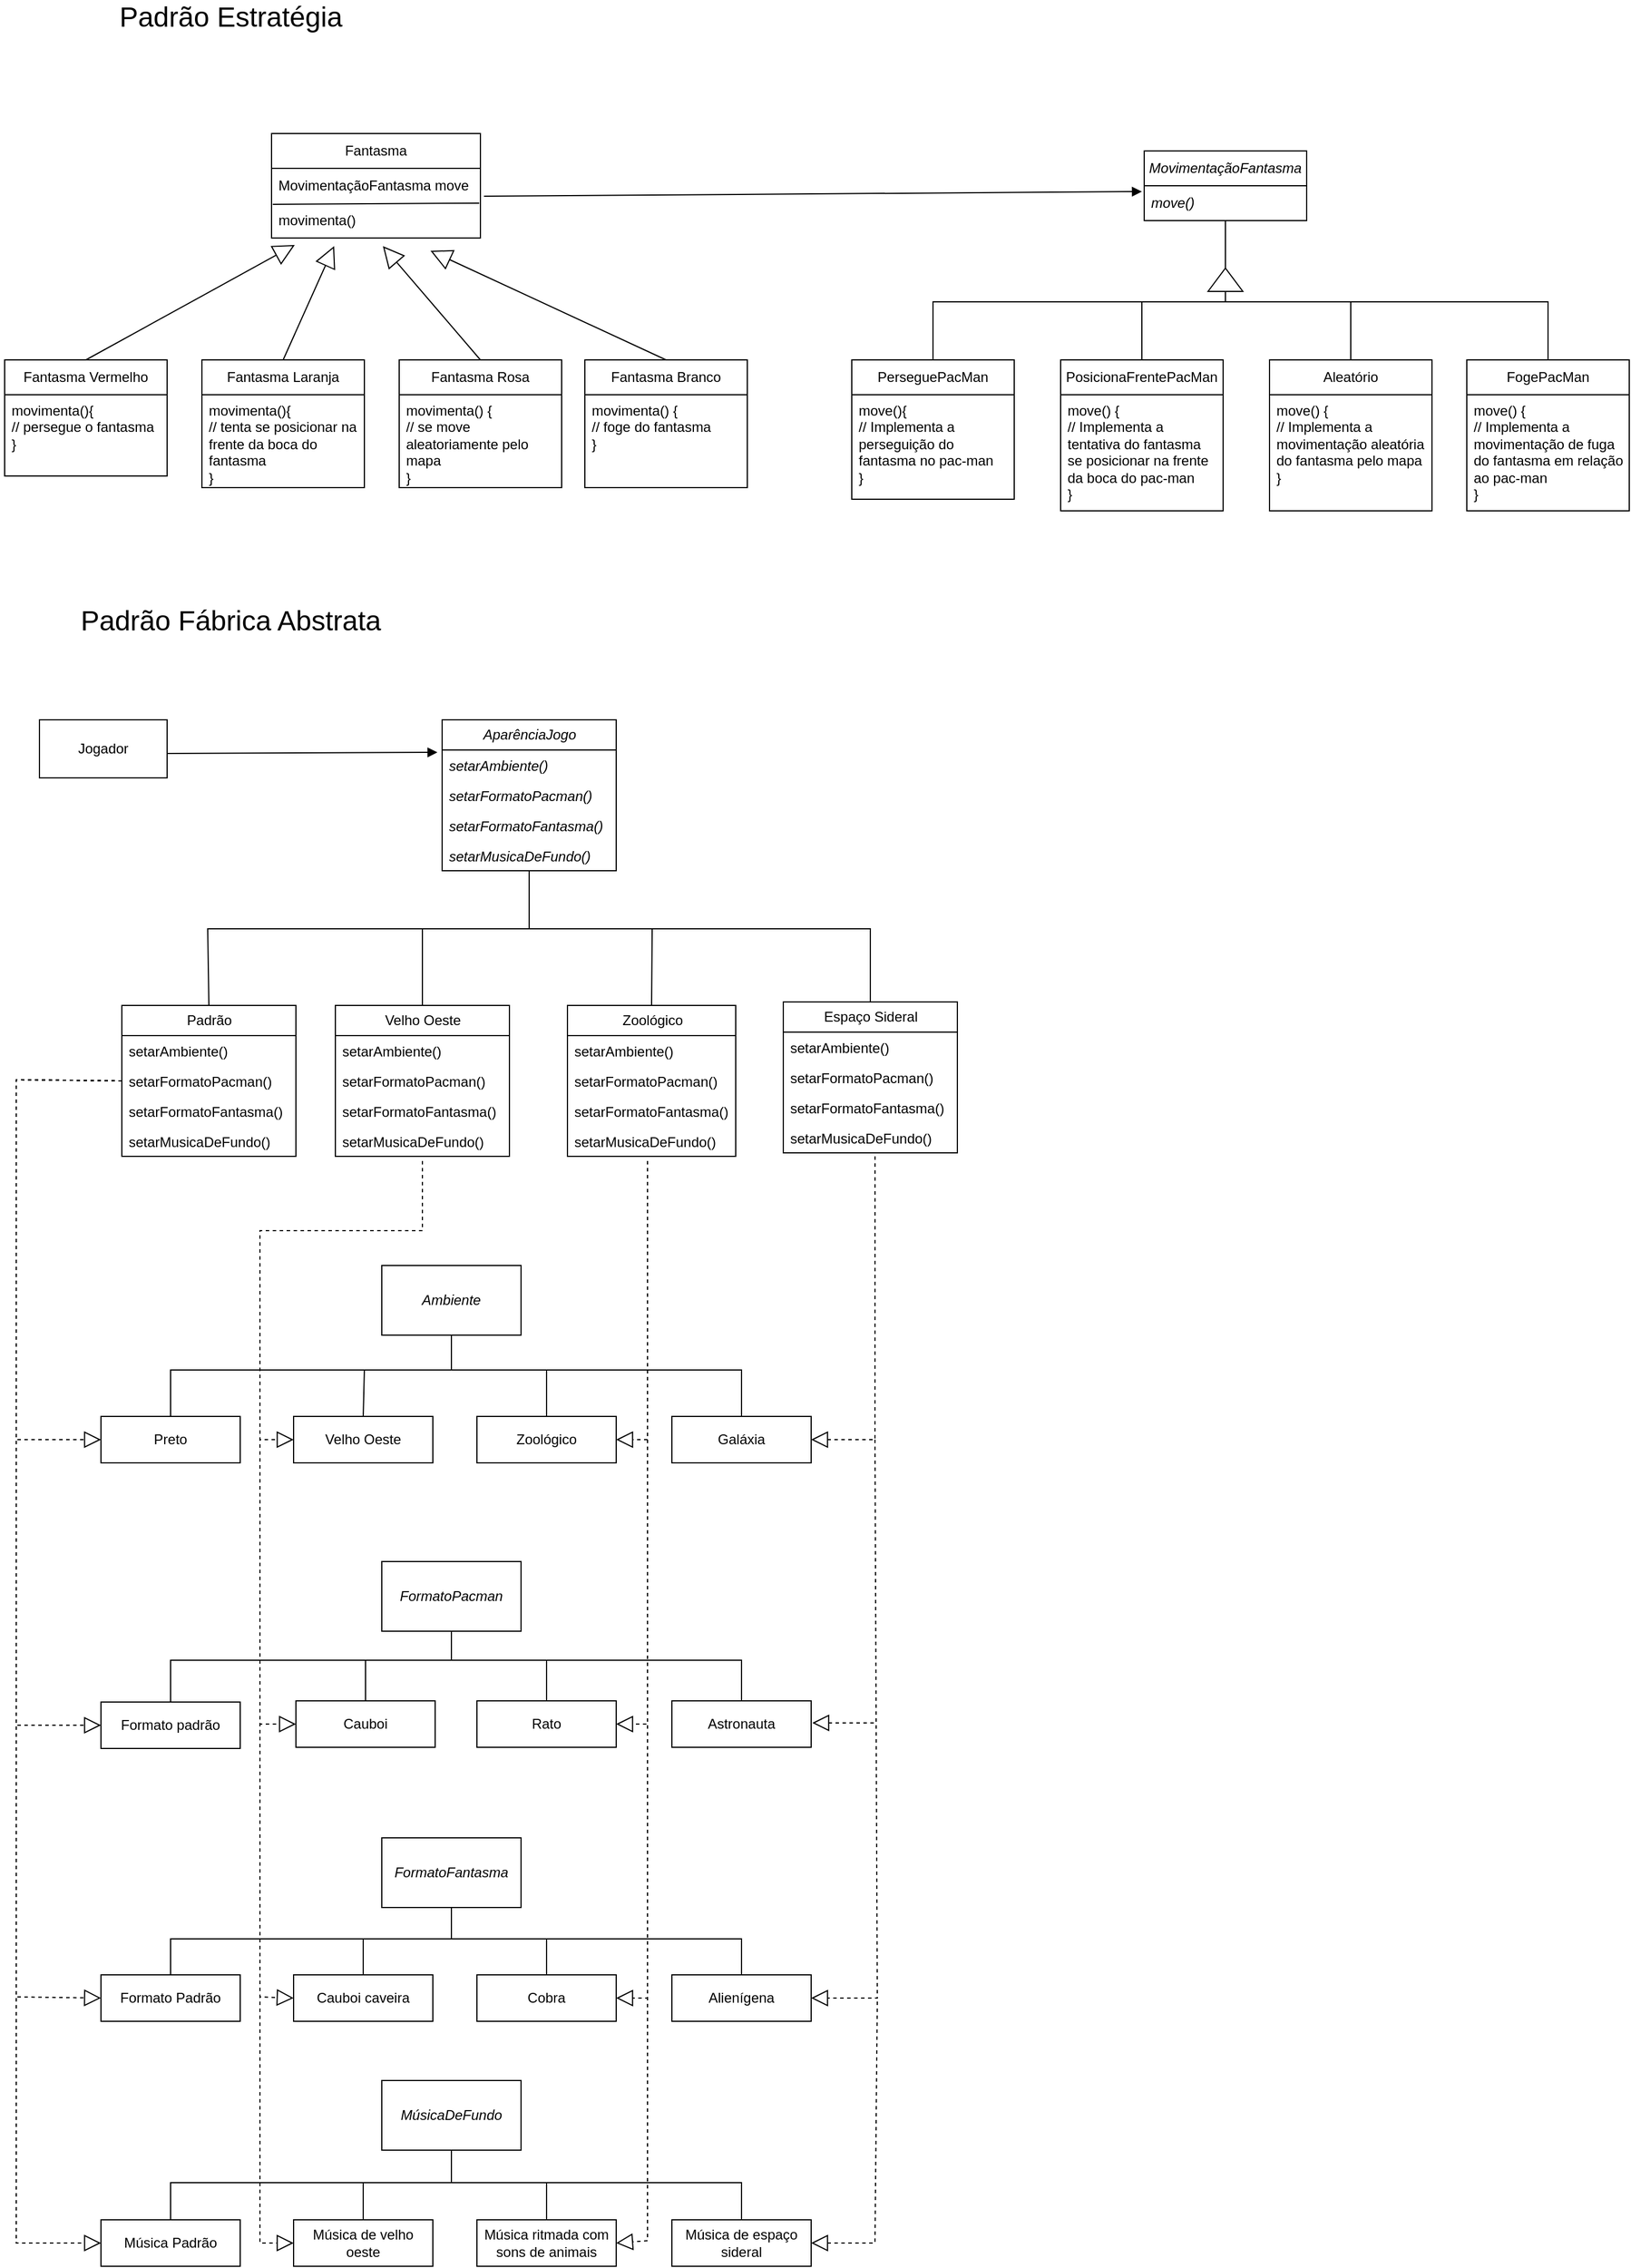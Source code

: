 <mxfile version="21.8.2" type="github">
  <diagram name="Page-1" id="leCUkOZR9ksM7nFm31TO">
    <mxGraphModel dx="1434" dy="782" grid="1" gridSize="10" guides="1" tooltips="1" connect="1" arrows="1" fold="1" page="1" pageScale="1" pageWidth="850" pageHeight="1100" math="0" shadow="0">
      <root>
        <mxCell id="0" />
        <mxCell id="1" parent="0" />
        <mxCell id="iyJs9-_Ow2WB98Cz37nA-1" value="Fantasma" style="swimlane;fontStyle=0;childLayout=stackLayout;horizontal=1;startSize=30;horizontalStack=0;resizeParent=1;resizeParentMax=0;resizeLast=0;collapsible=1;marginBottom=0;whiteSpace=wrap;html=1;" vertex="1" parent="1">
          <mxGeometry x="270" y="135" width="180" height="90" as="geometry" />
        </mxCell>
        <mxCell id="iyJs9-_Ow2WB98Cz37nA-2" value="MovimentaçãoFantasma move" style="text;strokeColor=none;fillColor=none;align=left;verticalAlign=middle;spacingLeft=4;spacingRight=4;overflow=hidden;points=[[0,0.5],[1,0.5]];portConstraint=eastwest;rotatable=0;whiteSpace=wrap;html=1;" vertex="1" parent="iyJs9-_Ow2WB98Cz37nA-1">
          <mxGeometry y="30" width="180" height="30" as="geometry" />
        </mxCell>
        <mxCell id="iyJs9-_Ow2WB98Cz37nA-3" value="movimenta()" style="text;strokeColor=none;fillColor=none;align=left;verticalAlign=middle;spacingLeft=4;spacingRight=4;overflow=hidden;points=[[0,0.5],[1,0.5]];portConstraint=eastwest;rotatable=0;whiteSpace=wrap;html=1;" vertex="1" parent="iyJs9-_Ow2WB98Cz37nA-1">
          <mxGeometry y="60" width="180" height="30" as="geometry" />
        </mxCell>
        <mxCell id="iyJs9-_Ow2WB98Cz37nA-193" value="" style="endArrow=none;html=1;rounded=0;exitX=0.006;exitY=1.033;exitDx=0;exitDy=0;exitPerimeter=0;entryX=0.994;entryY=0;entryDx=0;entryDy=0;entryPerimeter=0;" edge="1" parent="iyJs9-_Ow2WB98Cz37nA-1" source="iyJs9-_Ow2WB98Cz37nA-2" target="iyJs9-_Ow2WB98Cz37nA-3">
          <mxGeometry relative="1" as="geometry">
            <mxPoint x="29" y="60" as="sourcePoint" />
            <mxPoint x="170" y="60" as="targetPoint" />
          </mxGeometry>
        </mxCell>
        <mxCell id="iyJs9-_Ow2WB98Cz37nA-5" value="Fantasma Vermelho" style="swimlane;fontStyle=0;childLayout=stackLayout;horizontal=1;startSize=30;horizontalStack=0;resizeParent=1;resizeParentMax=0;resizeLast=0;collapsible=1;marginBottom=0;whiteSpace=wrap;html=1;align=center;" vertex="1" parent="1">
          <mxGeometry x="40" y="330" width="140" height="100" as="geometry" />
        </mxCell>
        <mxCell id="iyJs9-_Ow2WB98Cz37nA-6" value="movimenta(){&lt;br&gt;// persegue o fantasma&lt;br&gt;}" style="text;strokeColor=none;fillColor=none;align=left;verticalAlign=top;spacingLeft=4;spacingRight=4;overflow=hidden;points=[[0,0.5],[1,0.5]];portConstraint=eastwest;rotatable=0;whiteSpace=wrap;html=1;" vertex="1" parent="iyJs9-_Ow2WB98Cz37nA-5">
          <mxGeometry y="30" width="140" height="70" as="geometry" />
        </mxCell>
        <mxCell id="iyJs9-_Ow2WB98Cz37nA-9" value="Fantasma Laranja" style="swimlane;fontStyle=0;childLayout=stackLayout;horizontal=1;startSize=30;horizontalStack=0;resizeParent=1;resizeParentMax=0;resizeLast=0;collapsible=1;marginBottom=0;whiteSpace=wrap;html=1;" vertex="1" parent="1">
          <mxGeometry x="210" y="330" width="140" height="110" as="geometry" />
        </mxCell>
        <mxCell id="iyJs9-_Ow2WB98Cz37nA-10" value="movimenta(){&lt;br&gt;// tenta se posicionar na frente da boca do fantasma&lt;br&gt;}" style="text;strokeColor=none;fillColor=none;align=left;verticalAlign=top;spacingLeft=4;spacingRight=4;overflow=hidden;points=[[0,0.5],[1,0.5]];portConstraint=eastwest;rotatable=0;whiteSpace=wrap;html=1;" vertex="1" parent="iyJs9-_Ow2WB98Cz37nA-9">
          <mxGeometry y="30" width="140" height="80" as="geometry" />
        </mxCell>
        <mxCell id="iyJs9-_Ow2WB98Cz37nA-13" value="Fantasma Rosa" style="swimlane;fontStyle=0;childLayout=stackLayout;horizontal=1;startSize=30;horizontalStack=0;resizeParent=1;resizeParentMax=0;resizeLast=0;collapsible=1;marginBottom=0;whiteSpace=wrap;html=1;" vertex="1" parent="1">
          <mxGeometry x="380" y="330" width="140" height="110" as="geometry" />
        </mxCell>
        <mxCell id="iyJs9-_Ow2WB98Cz37nA-14" value="movimenta() {&lt;br&gt;// se move aleatoriamente pelo mapa&lt;br&gt;}" style="text;strokeColor=none;fillColor=none;align=left;verticalAlign=top;spacingLeft=4;spacingRight=4;overflow=hidden;points=[[0,0.5],[1,0.5]];portConstraint=eastwest;rotatable=0;whiteSpace=wrap;html=1;" vertex="1" parent="iyJs9-_Ow2WB98Cz37nA-13">
          <mxGeometry y="30" width="140" height="80" as="geometry" />
        </mxCell>
        <mxCell id="iyJs9-_Ow2WB98Cz37nA-17" value="Fantasma Branco" style="swimlane;fontStyle=0;childLayout=stackLayout;horizontal=1;startSize=30;horizontalStack=0;resizeParent=1;resizeParentMax=0;resizeLast=0;collapsible=1;marginBottom=0;whiteSpace=wrap;html=1;" vertex="1" parent="1">
          <mxGeometry x="540" y="330" width="140" height="110" as="geometry" />
        </mxCell>
        <mxCell id="iyJs9-_Ow2WB98Cz37nA-18" value="movimenta() {&lt;br&gt;// foge do fantasma&lt;br&gt;}" style="text;strokeColor=none;fillColor=none;align=left;verticalAlign=top;spacingLeft=4;spacingRight=4;overflow=hidden;points=[[0,0.5],[1,0.5]];portConstraint=eastwest;rotatable=0;whiteSpace=wrap;html=1;" vertex="1" parent="iyJs9-_Ow2WB98Cz37nA-17">
          <mxGeometry y="30" width="140" height="80" as="geometry" />
        </mxCell>
        <mxCell id="iyJs9-_Ow2WB98Cz37nA-21" value="&lt;i&gt;MovimentaçãoFantasma&lt;/i&gt;" style="swimlane;fontStyle=0;childLayout=stackLayout;horizontal=1;startSize=30;horizontalStack=0;resizeParent=1;resizeParentMax=0;resizeLast=0;collapsible=1;marginBottom=0;whiteSpace=wrap;html=1;" vertex="1" parent="1">
          <mxGeometry x="1022" y="150" width="140" height="60" as="geometry" />
        </mxCell>
        <mxCell id="iyJs9-_Ow2WB98Cz37nA-22" value="&lt;i&gt;move()&lt;/i&gt;" style="text;strokeColor=none;fillColor=none;align=left;verticalAlign=middle;spacingLeft=4;spacingRight=4;overflow=hidden;points=[[0,0.5],[1,0.5]];portConstraint=eastwest;rotatable=0;whiteSpace=wrap;html=1;" vertex="1" parent="iyJs9-_Ow2WB98Cz37nA-21">
          <mxGeometry y="30" width="140" height="30" as="geometry" />
        </mxCell>
        <mxCell id="iyJs9-_Ow2WB98Cz37nA-25" value="PerseguePacMan" style="swimlane;fontStyle=0;childLayout=stackLayout;horizontal=1;startSize=30;horizontalStack=0;resizeParent=1;resizeParentMax=0;resizeLast=0;collapsible=1;marginBottom=0;whiteSpace=wrap;html=1;" vertex="1" parent="1">
          <mxGeometry x="770" y="330" width="140" height="120" as="geometry" />
        </mxCell>
        <mxCell id="iyJs9-_Ow2WB98Cz37nA-26" value="move(){&lt;br&gt;// Implementa a perseguição do fantasma no pac-man&lt;br&gt;}" style="text;strokeColor=none;fillColor=none;align=left;verticalAlign=top;spacingLeft=4;spacingRight=4;overflow=hidden;points=[[0,0.5],[1,0.5]];portConstraint=eastwest;rotatable=0;whiteSpace=wrap;html=1;" vertex="1" parent="iyJs9-_Ow2WB98Cz37nA-25">
          <mxGeometry y="30" width="140" height="90" as="geometry" />
        </mxCell>
        <mxCell id="iyJs9-_Ow2WB98Cz37nA-29" value="PosicionaFrentePacMan" style="swimlane;fontStyle=0;childLayout=stackLayout;horizontal=1;startSize=30;horizontalStack=0;resizeParent=1;resizeParentMax=0;resizeLast=0;collapsible=1;marginBottom=0;whiteSpace=wrap;html=1;" vertex="1" parent="1">
          <mxGeometry x="950" y="330" width="140" height="130" as="geometry" />
        </mxCell>
        <mxCell id="iyJs9-_Ow2WB98Cz37nA-30" value="move() {&lt;br&gt;// Implementa a tentativa do fantasma se posicionar na frente da boca do pac-man&lt;br&gt;}" style="text;strokeColor=none;fillColor=none;align=left;verticalAlign=top;spacingLeft=4;spacingRight=4;overflow=hidden;points=[[0,0.5],[1,0.5]];portConstraint=eastwest;rotatable=0;whiteSpace=wrap;html=1;" vertex="1" parent="iyJs9-_Ow2WB98Cz37nA-29">
          <mxGeometry y="30" width="140" height="100" as="geometry" />
        </mxCell>
        <mxCell id="iyJs9-_Ow2WB98Cz37nA-33" value="Aleatório" style="swimlane;fontStyle=0;childLayout=stackLayout;horizontal=1;startSize=30;horizontalStack=0;resizeParent=1;resizeParentMax=0;resizeLast=0;collapsible=1;marginBottom=0;whiteSpace=wrap;html=1;" vertex="1" parent="1">
          <mxGeometry x="1130" y="330" width="140" height="130" as="geometry" />
        </mxCell>
        <mxCell id="iyJs9-_Ow2WB98Cz37nA-34" value="move() {&lt;br&gt;// Implementa a movimentação aleatória do fantasma pelo mapa&lt;br&gt;}" style="text;strokeColor=none;fillColor=none;align=left;verticalAlign=top;spacingLeft=4;spacingRight=4;overflow=hidden;points=[[0,0.5],[1,0.5]];portConstraint=eastwest;rotatable=0;whiteSpace=wrap;html=1;" vertex="1" parent="iyJs9-_Ow2WB98Cz37nA-33">
          <mxGeometry y="30" width="140" height="100" as="geometry" />
        </mxCell>
        <mxCell id="iyJs9-_Ow2WB98Cz37nA-37" value="FogePacMan" style="swimlane;fontStyle=0;childLayout=stackLayout;horizontal=1;startSize=30;horizontalStack=0;resizeParent=1;resizeParentMax=0;resizeLast=0;collapsible=1;marginBottom=0;whiteSpace=wrap;html=1;" vertex="1" parent="1">
          <mxGeometry x="1300" y="330" width="140" height="130" as="geometry" />
        </mxCell>
        <mxCell id="iyJs9-_Ow2WB98Cz37nA-38" value="move() {&lt;br&gt;// Implementa a movimentação de fuga do fantasma em relação ao pac-man&lt;br&gt;}" style="text;strokeColor=none;fillColor=none;align=left;verticalAlign=top;spacingLeft=4;spacingRight=4;overflow=hidden;points=[[0,0.5],[1,0.5]];portConstraint=eastwest;rotatable=0;whiteSpace=wrap;html=1;" vertex="1" parent="iyJs9-_Ow2WB98Cz37nA-37">
          <mxGeometry y="30" width="140" height="100" as="geometry" />
        </mxCell>
        <mxCell id="iyJs9-_Ow2WB98Cz37nA-41" value="&lt;font style=&quot;font-size: 24px;&quot;&gt;Padrão Estratégia&lt;/font&gt;" style="text;html=1;strokeColor=none;fillColor=none;align=center;verticalAlign=middle;whiteSpace=wrap;rounded=0;" vertex="1" parent="1">
          <mxGeometry x="70" y="20" width="330" height="30" as="geometry" />
        </mxCell>
        <mxCell id="iyJs9-_Ow2WB98Cz37nA-42" value="&lt;font style=&quot;font-size: 24px;&quot;&gt;Padrão Fábrica Abstrata&lt;/font&gt;" style="text;html=1;strokeColor=none;fillColor=none;align=center;verticalAlign=middle;whiteSpace=wrap;rounded=0;" vertex="1" parent="1">
          <mxGeometry x="70" y="540" width="330" height="30" as="geometry" />
        </mxCell>
        <mxCell id="iyJs9-_Ow2WB98Cz37nA-43" value="" style="endArrow=none;html=1;rounded=0;exitX=0.5;exitY=0;exitDx=0;exitDy=0;" edge="1" parent="1" source="iyJs9-_Ow2WB98Cz37nA-25">
          <mxGeometry width="50" height="50" relative="1" as="geometry">
            <mxPoint x="690" y="410" as="sourcePoint" />
            <mxPoint x="1092" y="210" as="targetPoint" />
            <Array as="points">
              <mxPoint x="840" y="280" />
              <mxPoint x="1092" y="280" />
            </Array>
          </mxGeometry>
        </mxCell>
        <mxCell id="iyJs9-_Ow2WB98Cz37nA-44" value="" style="triangle;whiteSpace=wrap;html=1;rotation=-90;" vertex="1" parent="1">
          <mxGeometry x="1082" y="246" width="20" height="30" as="geometry" />
        </mxCell>
        <mxCell id="iyJs9-_Ow2WB98Cz37nA-48" value="" style="endArrow=none;html=1;rounded=0;exitX=0.5;exitY=0;exitDx=0;exitDy=0;" edge="1" parent="1" source="iyJs9-_Ow2WB98Cz37nA-29">
          <mxGeometry width="50" height="50" relative="1" as="geometry">
            <mxPoint x="690" y="410" as="sourcePoint" />
            <mxPoint x="1020" y="280" as="targetPoint" />
          </mxGeometry>
        </mxCell>
        <mxCell id="iyJs9-_Ow2WB98Cz37nA-49" value="" style="endArrow=none;html=1;rounded=0;exitX=0.5;exitY=0;exitDx=0;exitDy=0;" edge="1" parent="1" source="iyJs9-_Ow2WB98Cz37nA-33">
          <mxGeometry width="50" height="50" relative="1" as="geometry">
            <mxPoint x="690" y="410" as="sourcePoint" />
            <mxPoint x="1090" y="280" as="targetPoint" />
            <Array as="points">
              <mxPoint x="1200" y="280" />
            </Array>
          </mxGeometry>
        </mxCell>
        <mxCell id="iyJs9-_Ow2WB98Cz37nA-50" value="" style="endArrow=none;html=1;rounded=0;entryX=0.5;entryY=0;entryDx=0;entryDy=0;" edge="1" parent="1" target="iyJs9-_Ow2WB98Cz37nA-37">
          <mxGeometry width="50" height="50" relative="1" as="geometry">
            <mxPoint x="1200" y="280" as="sourcePoint" />
            <mxPoint x="1320" y="260" as="targetPoint" />
            <Array as="points">
              <mxPoint x="1370" y="280" />
            </Array>
          </mxGeometry>
        </mxCell>
        <mxCell id="iyJs9-_Ow2WB98Cz37nA-51" value="" style="endArrow=block;endSize=16;endFill=0;html=1;rounded=0;exitX=0.5;exitY=0;exitDx=0;exitDy=0;" edge="1" parent="1" source="iyJs9-_Ow2WB98Cz37nA-5">
          <mxGeometry width="160" relative="1" as="geometry">
            <mxPoint x="110" y="320" as="sourcePoint" />
            <mxPoint x="290" y="231" as="targetPoint" />
          </mxGeometry>
        </mxCell>
        <mxCell id="iyJs9-_Ow2WB98Cz37nA-52" value="" style="endArrow=block;endSize=16;endFill=0;html=1;rounded=0;exitX=0.5;exitY=0;exitDx=0;exitDy=0;entryX=0.314;entryY=1.067;entryDx=0;entryDy=0;entryPerimeter=0;" edge="1" parent="1" source="iyJs9-_Ow2WB98Cz37nA-9">
          <mxGeometry width="160" relative="1" as="geometry">
            <mxPoint x="120" y="340" as="sourcePoint" />
            <mxPoint x="323.96" y="232.01" as="targetPoint" />
          </mxGeometry>
        </mxCell>
        <mxCell id="iyJs9-_Ow2WB98Cz37nA-53" value="" style="endArrow=block;endSize=16;endFill=0;html=1;rounded=0;exitX=0.5;exitY=0;exitDx=0;exitDy=0;entryX=0.614;entryY=1.067;entryDx=0;entryDy=0;entryPerimeter=0;" edge="1" parent="1" source="iyJs9-_Ow2WB98Cz37nA-13">
          <mxGeometry width="160" relative="1" as="geometry">
            <mxPoint x="130" y="350" as="sourcePoint" />
            <mxPoint x="365.96" y="232.01" as="targetPoint" />
          </mxGeometry>
        </mxCell>
        <mxCell id="iyJs9-_Ow2WB98Cz37nA-54" value="" style="endArrow=block;endSize=16;endFill=0;html=1;rounded=0;exitX=0.5;exitY=0;exitDx=0;exitDy=0;entryX=0.907;entryY=1.2;entryDx=0;entryDy=0;entryPerimeter=0;" edge="1" parent="1" source="iyJs9-_Ow2WB98Cz37nA-17">
          <mxGeometry width="160" relative="1" as="geometry">
            <mxPoint x="140" y="360" as="sourcePoint" />
            <mxPoint x="406.98" y="236" as="targetPoint" />
          </mxGeometry>
        </mxCell>
        <mxCell id="iyJs9-_Ow2WB98Cz37nA-55" value="" style="html=1;verticalAlign=bottom;endArrow=block;curved=0;rounded=0;exitX=1.017;exitY=0.8;exitDx=0;exitDy=0;entryX=0;entryY=0.5;entryDx=0;entryDy=0;exitPerimeter=0;" edge="1" parent="1" source="iyJs9-_Ow2WB98Cz37nA-2">
          <mxGeometry width="80" relative="1" as="geometry">
            <mxPoint x="420" y="185" as="sourcePoint" />
            <mxPoint x="1020" y="185" as="targetPoint" />
          </mxGeometry>
        </mxCell>
        <mxCell id="iyJs9-_Ow2WB98Cz37nA-56" value="Jogador" style="html=1;whiteSpace=wrap;" vertex="1" parent="1">
          <mxGeometry x="70" y="640" width="110" height="50" as="geometry" />
        </mxCell>
        <mxCell id="iyJs9-_Ow2WB98Cz37nA-85" value="&lt;i&gt;AparênciaJogo&lt;/i&gt;" style="swimlane;fontStyle=0;childLayout=stackLayout;horizontal=1;startSize=26;fillColor=none;horizontalStack=0;resizeParent=1;resizeParentMax=0;resizeLast=0;collapsible=1;marginBottom=0;html=1;" vertex="1" parent="1">
          <mxGeometry x="417" y="640" width="150" height="130" as="geometry" />
        </mxCell>
        <mxCell id="iyJs9-_Ow2WB98Cz37nA-142" value="&lt;i&gt;setarAmbiente()&lt;/i&gt;" style="text;strokeColor=none;fillColor=none;align=left;verticalAlign=top;spacingLeft=4;spacingRight=4;overflow=hidden;rotatable=0;points=[[0,0.5],[1,0.5]];portConstraint=eastwest;whiteSpace=wrap;html=1;" vertex="1" parent="iyJs9-_Ow2WB98Cz37nA-85">
          <mxGeometry y="26" width="150" height="26" as="geometry" />
        </mxCell>
        <mxCell id="iyJs9-_Ow2WB98Cz37nA-143" value="&lt;i&gt;setarFormatoPacman()&lt;/i&gt;" style="text;strokeColor=none;fillColor=none;align=left;verticalAlign=top;spacingLeft=4;spacingRight=4;overflow=hidden;rotatable=0;points=[[0,0.5],[1,0.5]];portConstraint=eastwest;whiteSpace=wrap;html=1;" vertex="1" parent="iyJs9-_Ow2WB98Cz37nA-85">
          <mxGeometry y="52" width="150" height="26" as="geometry" />
        </mxCell>
        <mxCell id="iyJs9-_Ow2WB98Cz37nA-144" value="&lt;i&gt;setarFormatoFantasma()&lt;/i&gt;" style="text;strokeColor=none;fillColor=none;align=left;verticalAlign=top;spacingLeft=4;spacingRight=4;overflow=hidden;rotatable=0;points=[[0,0.5],[1,0.5]];portConstraint=eastwest;whiteSpace=wrap;html=1;" vertex="1" parent="iyJs9-_Ow2WB98Cz37nA-85">
          <mxGeometry y="78" width="150" height="26" as="geometry" />
        </mxCell>
        <mxCell id="iyJs9-_Ow2WB98Cz37nA-145" value="&lt;i&gt;setarMusicaDeFundo()&lt;/i&gt;" style="text;strokeColor=none;fillColor=none;align=left;verticalAlign=top;spacingLeft=4;spacingRight=4;overflow=hidden;rotatable=0;points=[[0,0.5],[1,0.5]];portConstraint=eastwest;whiteSpace=wrap;html=1;" vertex="1" parent="iyJs9-_Ow2WB98Cz37nA-85">
          <mxGeometry y="104" width="150" height="26" as="geometry" />
        </mxCell>
        <mxCell id="iyJs9-_Ow2WB98Cz37nA-89" value="Velho Oeste" style="swimlane;fontStyle=0;childLayout=stackLayout;horizontal=1;startSize=26;fillColor=none;horizontalStack=0;resizeParent=1;resizeParentMax=0;resizeLast=0;collapsible=1;marginBottom=0;html=1;" vertex="1" parent="1">
          <mxGeometry x="325" y="886" width="150" height="130" as="geometry" />
        </mxCell>
        <mxCell id="iyJs9-_Ow2WB98Cz37nA-130" value="setarAmbiente()" style="text;strokeColor=none;fillColor=none;align=left;verticalAlign=top;spacingLeft=4;spacingRight=4;overflow=hidden;rotatable=0;points=[[0,0.5],[1,0.5]];portConstraint=eastwest;whiteSpace=wrap;html=1;" vertex="1" parent="iyJs9-_Ow2WB98Cz37nA-89">
          <mxGeometry y="26" width="150" height="26" as="geometry" />
        </mxCell>
        <mxCell id="iyJs9-_Ow2WB98Cz37nA-131" value="setarFormatoPacman()" style="text;strokeColor=none;fillColor=none;align=left;verticalAlign=top;spacingLeft=4;spacingRight=4;overflow=hidden;rotatable=0;points=[[0,0.5],[1,0.5]];portConstraint=eastwest;whiteSpace=wrap;html=1;" vertex="1" parent="iyJs9-_Ow2WB98Cz37nA-89">
          <mxGeometry y="52" width="150" height="26" as="geometry" />
        </mxCell>
        <mxCell id="iyJs9-_Ow2WB98Cz37nA-132" value="setarFormatoFantasma()" style="text;strokeColor=none;fillColor=none;align=left;verticalAlign=top;spacingLeft=4;spacingRight=4;overflow=hidden;rotatable=0;points=[[0,0.5],[1,0.5]];portConstraint=eastwest;whiteSpace=wrap;html=1;" vertex="1" parent="iyJs9-_Ow2WB98Cz37nA-89">
          <mxGeometry y="78" width="150" height="26" as="geometry" />
        </mxCell>
        <mxCell id="iyJs9-_Ow2WB98Cz37nA-133" value="setarMusicaDeFundo()" style="text;strokeColor=none;fillColor=none;align=left;verticalAlign=top;spacingLeft=4;spacingRight=4;overflow=hidden;rotatable=0;points=[[0,0.5],[1,0.5]];portConstraint=eastwest;whiteSpace=wrap;html=1;" vertex="1" parent="iyJs9-_Ow2WB98Cz37nA-89">
          <mxGeometry y="104" width="150" height="26" as="geometry" />
        </mxCell>
        <mxCell id="iyJs9-_Ow2WB98Cz37nA-93" value="Zoológico" style="swimlane;fontStyle=0;childLayout=stackLayout;horizontal=1;startSize=26;fillColor=none;horizontalStack=0;resizeParent=1;resizeParentMax=0;resizeLast=0;collapsible=1;marginBottom=0;html=1;" vertex="1" parent="1">
          <mxGeometry x="525" y="886" width="145" height="130" as="geometry" />
        </mxCell>
        <mxCell id="iyJs9-_Ow2WB98Cz37nA-134" value="setarAmbiente()" style="text;strokeColor=none;fillColor=none;align=left;verticalAlign=top;spacingLeft=4;spacingRight=4;overflow=hidden;rotatable=0;points=[[0,0.5],[1,0.5]];portConstraint=eastwest;whiteSpace=wrap;html=1;" vertex="1" parent="iyJs9-_Ow2WB98Cz37nA-93">
          <mxGeometry y="26" width="145" height="26" as="geometry" />
        </mxCell>
        <mxCell id="iyJs9-_Ow2WB98Cz37nA-135" value="setarFormatoPacman()" style="text;strokeColor=none;fillColor=none;align=left;verticalAlign=top;spacingLeft=4;spacingRight=4;overflow=hidden;rotatable=0;points=[[0,0.5],[1,0.5]];portConstraint=eastwest;whiteSpace=wrap;html=1;" vertex="1" parent="iyJs9-_Ow2WB98Cz37nA-93">
          <mxGeometry y="52" width="145" height="26" as="geometry" />
        </mxCell>
        <mxCell id="iyJs9-_Ow2WB98Cz37nA-136" value="setarFormatoFantasma()" style="text;strokeColor=none;fillColor=none;align=left;verticalAlign=top;spacingLeft=4;spacingRight=4;overflow=hidden;rotatable=0;points=[[0,0.5],[1,0.5]];portConstraint=eastwest;whiteSpace=wrap;html=1;" vertex="1" parent="iyJs9-_Ow2WB98Cz37nA-93">
          <mxGeometry y="78" width="145" height="26" as="geometry" />
        </mxCell>
        <mxCell id="iyJs9-_Ow2WB98Cz37nA-137" value="setarMusicaDeFundo()" style="text;strokeColor=none;fillColor=none;align=left;verticalAlign=top;spacingLeft=4;spacingRight=4;overflow=hidden;rotatable=0;points=[[0,0.5],[1,0.5]];portConstraint=eastwest;whiteSpace=wrap;html=1;" vertex="1" parent="iyJs9-_Ow2WB98Cz37nA-93">
          <mxGeometry y="104" width="145" height="26" as="geometry" />
        </mxCell>
        <mxCell id="iyJs9-_Ow2WB98Cz37nA-97" value="Espaço Sideral" style="swimlane;fontStyle=0;childLayout=stackLayout;horizontal=1;startSize=26;fillColor=none;horizontalStack=0;resizeParent=1;resizeParentMax=0;resizeLast=0;collapsible=1;marginBottom=0;html=1;" vertex="1" parent="1">
          <mxGeometry x="711" y="883" width="150" height="130" as="geometry" />
        </mxCell>
        <mxCell id="iyJs9-_Ow2WB98Cz37nA-138" value="setarAmbiente()" style="text;strokeColor=none;fillColor=none;align=left;verticalAlign=top;spacingLeft=4;spacingRight=4;overflow=hidden;rotatable=0;points=[[0,0.5],[1,0.5]];portConstraint=eastwest;whiteSpace=wrap;html=1;" vertex="1" parent="iyJs9-_Ow2WB98Cz37nA-97">
          <mxGeometry y="26" width="150" height="26" as="geometry" />
        </mxCell>
        <mxCell id="iyJs9-_Ow2WB98Cz37nA-139" value="setarFormatoPacman()" style="text;strokeColor=none;fillColor=none;align=left;verticalAlign=top;spacingLeft=4;spacingRight=4;overflow=hidden;rotatable=0;points=[[0,0.5],[1,0.5]];portConstraint=eastwest;whiteSpace=wrap;html=1;" vertex="1" parent="iyJs9-_Ow2WB98Cz37nA-97">
          <mxGeometry y="52" width="150" height="26" as="geometry" />
        </mxCell>
        <mxCell id="iyJs9-_Ow2WB98Cz37nA-140" value="setarFormatoFantasma()" style="text;strokeColor=none;fillColor=none;align=left;verticalAlign=top;spacingLeft=4;spacingRight=4;overflow=hidden;rotatable=0;points=[[0,0.5],[1,0.5]];portConstraint=eastwest;whiteSpace=wrap;html=1;" vertex="1" parent="iyJs9-_Ow2WB98Cz37nA-97">
          <mxGeometry y="78" width="150" height="26" as="geometry" />
        </mxCell>
        <mxCell id="iyJs9-_Ow2WB98Cz37nA-141" value="setarMusicaDeFundo()" style="text;strokeColor=none;fillColor=none;align=left;verticalAlign=top;spacingLeft=4;spacingRight=4;overflow=hidden;rotatable=0;points=[[0,0.5],[1,0.5]];portConstraint=eastwest;whiteSpace=wrap;html=1;" vertex="1" parent="iyJs9-_Ow2WB98Cz37nA-97">
          <mxGeometry y="104" width="150" height="26" as="geometry" />
        </mxCell>
        <UserObject label="&lt;i&gt;Ambiente&lt;/i&gt;" treeRoot="1" id="iyJs9-_Ow2WB98Cz37nA-105">
          <mxCell style="whiteSpace=wrap;html=1;align=center;treeFolding=1;treeMoving=1;newEdgeStyle={&quot;edgeStyle&quot;:&quot;elbowEdgeStyle&quot;,&quot;startArrow&quot;:&quot;none&quot;,&quot;endArrow&quot;:&quot;none&quot;};" vertex="1" parent="1">
            <mxGeometry x="365" y="1110" width="120" height="60" as="geometry" />
          </mxCell>
        </UserObject>
        <UserObject label="&lt;i&gt;FormatoPacman&lt;/i&gt;" treeRoot="1" id="iyJs9-_Ow2WB98Cz37nA-106">
          <mxCell style="whiteSpace=wrap;html=1;align=center;treeFolding=1;treeMoving=1;newEdgeStyle={&quot;edgeStyle&quot;:&quot;elbowEdgeStyle&quot;,&quot;startArrow&quot;:&quot;none&quot;,&quot;endArrow&quot;:&quot;none&quot;};" vertex="1" parent="1">
            <mxGeometry x="365" y="1365" width="120" height="60" as="geometry" />
          </mxCell>
        </UserObject>
        <UserObject label="&lt;i&gt;MúsicaDeFundo&lt;/i&gt;" treeRoot="1" id="iyJs9-_Ow2WB98Cz37nA-107">
          <mxCell style="whiteSpace=wrap;html=1;align=center;treeFolding=1;treeMoving=1;newEdgeStyle={&quot;edgeStyle&quot;:&quot;elbowEdgeStyle&quot;,&quot;startArrow&quot;:&quot;none&quot;,&quot;endArrow&quot;:&quot;none&quot;};" vertex="1" parent="1">
            <mxGeometry x="365" y="1812" width="120" height="60" as="geometry" />
          </mxCell>
        </UserObject>
        <UserObject label="&lt;i&gt;FormatoFantasma&lt;/i&gt;" treeRoot="1" id="iyJs9-_Ow2WB98Cz37nA-108">
          <mxCell style="whiteSpace=wrap;html=1;align=center;treeFolding=1;treeMoving=1;newEdgeStyle={&quot;edgeStyle&quot;:&quot;elbowEdgeStyle&quot;,&quot;startArrow&quot;:&quot;none&quot;,&quot;endArrow&quot;:&quot;none&quot;};" vertex="1" parent="1">
            <mxGeometry x="365" y="1603" width="120" height="60" as="geometry" />
          </mxCell>
        </UserObject>
        <mxCell id="iyJs9-_Ow2WB98Cz37nA-109" value="Padrão" style="swimlane;fontStyle=0;childLayout=stackLayout;horizontal=1;startSize=26;fillColor=none;horizontalStack=0;resizeParent=1;resizeParentMax=0;resizeLast=0;collapsible=1;marginBottom=0;html=1;" vertex="1" parent="1">
          <mxGeometry x="141" y="886" width="150" height="130" as="geometry" />
        </mxCell>
        <mxCell id="iyJs9-_Ow2WB98Cz37nA-110" value="setarAmbiente()" style="text;strokeColor=none;fillColor=none;align=left;verticalAlign=top;spacingLeft=4;spacingRight=4;overflow=hidden;rotatable=0;points=[[0,0.5],[1,0.5]];portConstraint=eastwest;whiteSpace=wrap;html=1;" vertex="1" parent="iyJs9-_Ow2WB98Cz37nA-109">
          <mxGeometry y="26" width="150" height="26" as="geometry" />
        </mxCell>
        <mxCell id="iyJs9-_Ow2WB98Cz37nA-111" value="setarFormatoPacman()" style="text;strokeColor=none;fillColor=none;align=left;verticalAlign=top;spacingLeft=4;spacingRight=4;overflow=hidden;rotatable=0;points=[[0,0.5],[1,0.5]];portConstraint=eastwest;whiteSpace=wrap;html=1;" vertex="1" parent="iyJs9-_Ow2WB98Cz37nA-109">
          <mxGeometry y="52" width="150" height="26" as="geometry" />
        </mxCell>
        <mxCell id="iyJs9-_Ow2WB98Cz37nA-112" value="setarFormatoFantasma()" style="text;strokeColor=none;fillColor=none;align=left;verticalAlign=top;spacingLeft=4;spacingRight=4;overflow=hidden;rotatable=0;points=[[0,0.5],[1,0.5]];portConstraint=eastwest;whiteSpace=wrap;html=1;" vertex="1" parent="iyJs9-_Ow2WB98Cz37nA-109">
          <mxGeometry y="78" width="150" height="26" as="geometry" />
        </mxCell>
        <mxCell id="iyJs9-_Ow2WB98Cz37nA-129" value="setarMusicaDeFundo()" style="text;strokeColor=none;fillColor=none;align=left;verticalAlign=top;spacingLeft=4;spacingRight=4;overflow=hidden;rotatable=0;points=[[0,0.5],[1,0.5]];portConstraint=eastwest;whiteSpace=wrap;html=1;" vertex="1" parent="iyJs9-_Ow2WB98Cz37nA-109">
          <mxGeometry y="104" width="150" height="26" as="geometry" />
        </mxCell>
        <UserObject label="Preto" treeRoot="1" id="iyJs9-_Ow2WB98Cz37nA-113">
          <mxCell style="whiteSpace=wrap;html=1;align=center;treeFolding=1;treeMoving=1;newEdgeStyle={&quot;edgeStyle&quot;:&quot;elbowEdgeStyle&quot;,&quot;startArrow&quot;:&quot;none&quot;,&quot;endArrow&quot;:&quot;none&quot;};" vertex="1" parent="1">
            <mxGeometry x="123" y="1240" width="120" height="40" as="geometry" />
          </mxCell>
        </UserObject>
        <UserObject label="Velho Oeste" treeRoot="1" id="iyJs9-_Ow2WB98Cz37nA-114">
          <mxCell style="whiteSpace=wrap;html=1;align=center;treeFolding=1;treeMoving=1;newEdgeStyle={&quot;edgeStyle&quot;:&quot;elbowEdgeStyle&quot;,&quot;startArrow&quot;:&quot;none&quot;,&quot;endArrow&quot;:&quot;none&quot;};" vertex="1" parent="1">
            <mxGeometry x="289" y="1240" width="120" height="40" as="geometry" />
          </mxCell>
        </UserObject>
        <UserObject label="Zoológico" treeRoot="1" id="iyJs9-_Ow2WB98Cz37nA-115">
          <mxCell style="whiteSpace=wrap;html=1;align=center;treeFolding=1;treeMoving=1;newEdgeStyle={&quot;edgeStyle&quot;:&quot;elbowEdgeStyle&quot;,&quot;startArrow&quot;:&quot;none&quot;,&quot;endArrow&quot;:&quot;none&quot;};" vertex="1" parent="1">
            <mxGeometry x="447" y="1240" width="120" height="40" as="geometry" />
          </mxCell>
        </UserObject>
        <UserObject label="Galáxia" treeRoot="1" id="iyJs9-_Ow2WB98Cz37nA-116">
          <mxCell style="whiteSpace=wrap;html=1;align=center;treeFolding=1;treeMoving=1;newEdgeStyle={&quot;edgeStyle&quot;:&quot;elbowEdgeStyle&quot;,&quot;startArrow&quot;:&quot;none&quot;,&quot;endArrow&quot;:&quot;none&quot;};" vertex="1" parent="1">
            <mxGeometry x="615" y="1240" width="120" height="40" as="geometry" />
          </mxCell>
        </UserObject>
        <UserObject label="Formato padrão" treeRoot="1" id="iyJs9-_Ow2WB98Cz37nA-117">
          <mxCell style="whiteSpace=wrap;html=1;align=center;treeFolding=1;treeMoving=1;newEdgeStyle={&quot;edgeStyle&quot;:&quot;elbowEdgeStyle&quot;,&quot;startArrow&quot;:&quot;none&quot;,&quot;endArrow&quot;:&quot;none&quot;};" vertex="1" parent="1">
            <mxGeometry x="123" y="1486" width="120" height="40" as="geometry" />
          </mxCell>
        </UserObject>
        <UserObject label="Cauboi" treeRoot="1" id="iyJs9-_Ow2WB98Cz37nA-118">
          <mxCell style="whiteSpace=wrap;html=1;align=center;treeFolding=1;treeMoving=1;newEdgeStyle={&quot;edgeStyle&quot;:&quot;elbowEdgeStyle&quot;,&quot;startArrow&quot;:&quot;none&quot;,&quot;endArrow&quot;:&quot;none&quot;};" vertex="1" parent="1">
            <mxGeometry x="291" y="1485" width="120" height="40" as="geometry" />
          </mxCell>
        </UserObject>
        <UserObject label="Rato" treeRoot="1" id="iyJs9-_Ow2WB98Cz37nA-119">
          <mxCell style="whiteSpace=wrap;html=1;align=center;treeFolding=1;treeMoving=1;newEdgeStyle={&quot;edgeStyle&quot;:&quot;elbowEdgeStyle&quot;,&quot;startArrow&quot;:&quot;none&quot;,&quot;endArrow&quot;:&quot;none&quot;};" vertex="1" parent="1">
            <mxGeometry x="447" y="1485" width="120" height="40" as="geometry" />
          </mxCell>
        </UserObject>
        <UserObject label="Astronauta" treeRoot="1" id="iyJs9-_Ow2WB98Cz37nA-120">
          <mxCell style="whiteSpace=wrap;html=1;align=center;treeFolding=1;treeMoving=1;newEdgeStyle={&quot;edgeStyle&quot;:&quot;elbowEdgeStyle&quot;,&quot;startArrow&quot;:&quot;none&quot;,&quot;endArrow&quot;:&quot;none&quot;};" vertex="1" parent="1">
            <mxGeometry x="615" y="1485" width="120" height="40" as="geometry" />
          </mxCell>
        </UserObject>
        <UserObject label="Formato Padrão" treeRoot="1" id="iyJs9-_Ow2WB98Cz37nA-121">
          <mxCell style="whiteSpace=wrap;html=1;align=center;treeFolding=1;treeMoving=1;newEdgeStyle={&quot;edgeStyle&quot;:&quot;elbowEdgeStyle&quot;,&quot;startArrow&quot;:&quot;none&quot;,&quot;endArrow&quot;:&quot;none&quot;};" vertex="1" parent="1">
            <mxGeometry x="123" y="1721" width="120" height="40" as="geometry" />
          </mxCell>
        </UserObject>
        <UserObject label="Cauboi caveira" treeRoot="1" id="iyJs9-_Ow2WB98Cz37nA-122">
          <mxCell style="whiteSpace=wrap;html=1;align=center;treeFolding=1;treeMoving=1;newEdgeStyle={&quot;edgeStyle&quot;:&quot;elbowEdgeStyle&quot;,&quot;startArrow&quot;:&quot;none&quot;,&quot;endArrow&quot;:&quot;none&quot;};" vertex="1" parent="1">
            <mxGeometry x="289" y="1721" width="120" height="40" as="geometry" />
          </mxCell>
        </UserObject>
        <UserObject label="Cobra" treeRoot="1" id="iyJs9-_Ow2WB98Cz37nA-123">
          <mxCell style="whiteSpace=wrap;html=1;align=center;treeFolding=1;treeMoving=1;newEdgeStyle={&quot;edgeStyle&quot;:&quot;elbowEdgeStyle&quot;,&quot;startArrow&quot;:&quot;none&quot;,&quot;endArrow&quot;:&quot;none&quot;};" vertex="1" parent="1">
            <mxGeometry x="447" y="1721" width="120" height="40" as="geometry" />
          </mxCell>
        </UserObject>
        <UserObject label="Alienígena" treeRoot="1" id="iyJs9-_Ow2WB98Cz37nA-124">
          <mxCell style="whiteSpace=wrap;html=1;align=center;treeFolding=1;treeMoving=1;newEdgeStyle={&quot;edgeStyle&quot;:&quot;elbowEdgeStyle&quot;,&quot;startArrow&quot;:&quot;none&quot;,&quot;endArrow&quot;:&quot;none&quot;};" vertex="1" parent="1">
            <mxGeometry x="615" y="1721" width="120" height="40" as="geometry" />
          </mxCell>
        </UserObject>
        <UserObject label="Música Padrão" treeRoot="1" id="iyJs9-_Ow2WB98Cz37nA-125">
          <mxCell style="whiteSpace=wrap;html=1;align=center;treeFolding=1;treeMoving=1;newEdgeStyle={&quot;edgeStyle&quot;:&quot;elbowEdgeStyle&quot;,&quot;startArrow&quot;:&quot;none&quot;,&quot;endArrow&quot;:&quot;none&quot;};" vertex="1" parent="1">
            <mxGeometry x="123" y="1932" width="120" height="40" as="geometry" />
          </mxCell>
        </UserObject>
        <UserObject label="Música de velho oeste" treeRoot="1" id="iyJs9-_Ow2WB98Cz37nA-126">
          <mxCell style="whiteSpace=wrap;html=1;align=center;treeFolding=1;treeMoving=1;newEdgeStyle={&quot;edgeStyle&quot;:&quot;elbowEdgeStyle&quot;,&quot;startArrow&quot;:&quot;none&quot;,&quot;endArrow&quot;:&quot;none&quot;};" vertex="1" parent="1">
            <mxGeometry x="289" y="1932" width="120" height="40" as="geometry" />
          </mxCell>
        </UserObject>
        <UserObject label="Música ritmada com sons de animais" treeRoot="1" id="iyJs9-_Ow2WB98Cz37nA-127">
          <mxCell style="whiteSpace=wrap;html=1;align=center;treeFolding=1;treeMoving=1;newEdgeStyle={&quot;edgeStyle&quot;:&quot;elbowEdgeStyle&quot;,&quot;startArrow&quot;:&quot;none&quot;,&quot;endArrow&quot;:&quot;none&quot;};" vertex="1" parent="1">
            <mxGeometry x="447" y="1932" width="120" height="40" as="geometry" />
          </mxCell>
        </UserObject>
        <UserObject label="Música de espaço sideral" treeRoot="1" id="iyJs9-_Ow2WB98Cz37nA-128">
          <mxCell style="whiteSpace=wrap;html=1;align=center;treeFolding=1;treeMoving=1;newEdgeStyle={&quot;edgeStyle&quot;:&quot;elbowEdgeStyle&quot;,&quot;startArrow&quot;:&quot;none&quot;,&quot;endArrow&quot;:&quot;none&quot;};" vertex="1" parent="1">
            <mxGeometry x="615" y="1932" width="120" height="40" as="geometry" />
          </mxCell>
        </UserObject>
        <mxCell id="iyJs9-_Ow2WB98Cz37nA-147" value="" style="html=1;verticalAlign=bottom;endArrow=block;curved=0;rounded=0;exitX=1;exitY=0.5;exitDx=0;exitDy=0;entryX=-0.027;entryY=0.077;entryDx=0;entryDy=0;entryPerimeter=0;" edge="1" parent="1" target="iyJs9-_Ow2WB98Cz37nA-142">
          <mxGeometry width="80" relative="1" as="geometry">
            <mxPoint x="180" y="669" as="sourcePoint" />
            <mxPoint x="448.95" y="668.05" as="targetPoint" />
          </mxGeometry>
        </mxCell>
        <mxCell id="iyJs9-_Ow2WB98Cz37nA-149" value="" style="endArrow=none;html=1;rounded=0;exitX=0.5;exitY=0;exitDx=0;exitDy=0;" edge="1" parent="1" source="iyJs9-_Ow2WB98Cz37nA-109">
          <mxGeometry width="50" height="50" relative="1" as="geometry">
            <mxPoint x="630" y="940" as="sourcePoint" />
            <mxPoint x="492" y="770" as="targetPoint" />
            <Array as="points">
              <mxPoint x="215" y="820" />
              <mxPoint x="492" y="820" />
            </Array>
          </mxGeometry>
        </mxCell>
        <mxCell id="iyJs9-_Ow2WB98Cz37nA-150" value="" style="endArrow=none;html=1;rounded=0;exitX=0.5;exitY=0;exitDx=0;exitDy=0;" edge="1" parent="1" source="iyJs9-_Ow2WB98Cz37nA-89">
          <mxGeometry width="50" height="50" relative="1" as="geometry">
            <mxPoint x="630" y="940" as="sourcePoint" />
            <mxPoint x="400" y="820" as="targetPoint" />
          </mxGeometry>
        </mxCell>
        <mxCell id="iyJs9-_Ow2WB98Cz37nA-151" value="" style="endArrow=none;html=1;rounded=0;entryX=0.5;entryY=0;entryDx=0;entryDy=0;" edge="1" parent="1" target="iyJs9-_Ow2WB98Cz37nA-93">
          <mxGeometry width="50" height="50" relative="1" as="geometry">
            <mxPoint x="490" y="820" as="sourcePoint" />
            <mxPoint x="680" y="890" as="targetPoint" />
            <Array as="points">
              <mxPoint x="598" y="820" />
            </Array>
          </mxGeometry>
        </mxCell>
        <mxCell id="iyJs9-_Ow2WB98Cz37nA-152" value="" style="endArrow=none;html=1;rounded=0;entryX=0.5;entryY=0;entryDx=0;entryDy=0;" edge="1" parent="1" target="iyJs9-_Ow2WB98Cz37nA-97">
          <mxGeometry width="50" height="50" relative="1" as="geometry">
            <mxPoint x="578" y="820" as="sourcePoint" />
            <mxPoint x="688" y="890" as="targetPoint" />
            <Array as="points">
              <mxPoint x="786" y="820" />
            </Array>
          </mxGeometry>
        </mxCell>
        <mxCell id="iyJs9-_Ow2WB98Cz37nA-155" value="" style="endArrow=block;dashed=1;endFill=0;endSize=12;html=1;rounded=0;exitX=0;exitY=0.5;exitDx=0;exitDy=0;entryX=0;entryY=0.5;entryDx=0;entryDy=0;" edge="1" parent="1" source="iyJs9-_Ow2WB98Cz37nA-111" target="iyJs9-_Ow2WB98Cz37nA-113">
          <mxGeometry width="160" relative="1" as="geometry">
            <mxPoint x="100" y="1000" as="sourcePoint" />
            <mxPoint x="50" y="1270" as="targetPoint" />
            <Array as="points">
              <mxPoint x="50" y="950" />
              <mxPoint x="50" y="1260" />
            </Array>
          </mxGeometry>
        </mxCell>
        <mxCell id="iyJs9-_Ow2WB98Cz37nA-156" value="" style="endArrow=block;dashed=1;endFill=0;endSize=12;html=1;rounded=0;exitX=0;exitY=0.5;exitDx=0;exitDy=0;entryX=0;entryY=0.5;entryDx=0;entryDy=0;" edge="1" parent="1" target="iyJs9-_Ow2WB98Cz37nA-117">
          <mxGeometry width="160" relative="1" as="geometry">
            <mxPoint x="141" y="951" as="sourcePoint" />
            <mxPoint x="130" y="1260" as="targetPoint" />
            <Array as="points">
              <mxPoint x="50" y="950" />
              <mxPoint x="50" y="1506" />
            </Array>
          </mxGeometry>
        </mxCell>
        <mxCell id="iyJs9-_Ow2WB98Cz37nA-157" value="" style="endArrow=block;dashed=1;endFill=0;endSize=12;html=1;rounded=0;exitX=0;exitY=0.5;exitDx=0;exitDy=0;entryX=0;entryY=0.5;entryDx=0;entryDy=0;" edge="1" parent="1" target="iyJs9-_Ow2WB98Cz37nA-121">
          <mxGeometry width="160" relative="1" as="geometry">
            <mxPoint x="141" y="951" as="sourcePoint" />
            <mxPoint x="110" y="1580" as="targetPoint" />
            <Array as="points">
              <mxPoint x="50" y="950" />
              <mxPoint x="50" y="1740" />
            </Array>
          </mxGeometry>
        </mxCell>
        <mxCell id="iyJs9-_Ow2WB98Cz37nA-158" value="" style="endArrow=block;dashed=1;endFill=0;endSize=12;html=1;rounded=0;exitX=0;exitY=0.5;exitDx=0;exitDy=0;entryX=0;entryY=0.5;entryDx=0;entryDy=0;" edge="1" parent="1" target="iyJs9-_Ow2WB98Cz37nA-125">
          <mxGeometry width="160" relative="1" as="geometry">
            <mxPoint x="141" y="951" as="sourcePoint" />
            <mxPoint x="141" y="1570" as="targetPoint" />
            <Array as="points">
              <mxPoint x="50" y="950" />
              <mxPoint x="50" y="1260" />
              <mxPoint x="50" y="1952" />
            </Array>
          </mxGeometry>
        </mxCell>
        <mxCell id="iyJs9-_Ow2WB98Cz37nA-159" value="" style="endArrow=block;dashed=1;endFill=0;endSize=12;html=1;rounded=0;entryX=0;entryY=0.5;entryDx=0;entryDy=0;" edge="1" parent="1" target="iyJs9-_Ow2WB98Cz37nA-114">
          <mxGeometry width="160" relative="1" as="geometry">
            <mxPoint x="400" y="1020" as="sourcePoint" />
            <mxPoint x="140" y="1270" as="targetPoint" />
            <Array as="points">
              <mxPoint x="400" y="1080" />
              <mxPoint x="260" y="1080" />
              <mxPoint x="260" y="1260" />
            </Array>
          </mxGeometry>
        </mxCell>
        <mxCell id="iyJs9-_Ow2WB98Cz37nA-160" value="" style="endArrow=block;dashed=1;endFill=0;endSize=12;html=1;rounded=0;exitX=0.5;exitY=1.154;exitDx=0;exitDy=0;entryX=0;entryY=0.5;entryDx=0;entryDy=0;exitPerimeter=0;" edge="1" parent="1" target="iyJs9-_Ow2WB98Cz37nA-118">
          <mxGeometry width="160" relative="1" as="geometry">
            <mxPoint x="400" y="1020" as="sourcePoint" />
            <mxPoint x="289" y="1260" as="targetPoint" />
            <Array as="points">
              <mxPoint x="400" y="1080" />
              <mxPoint x="260" y="1080" />
              <mxPoint x="260" y="1260" />
              <mxPoint x="260" y="1505" />
            </Array>
          </mxGeometry>
        </mxCell>
        <mxCell id="iyJs9-_Ow2WB98Cz37nA-161" value="" style="endArrow=block;dashed=1;endFill=0;endSize=12;html=1;rounded=0;exitX=0.5;exitY=1.154;exitDx=0;exitDy=0;exitPerimeter=0;entryX=0;entryY=0.5;entryDx=0;entryDy=0;" edge="1" parent="1" target="iyJs9-_Ow2WB98Cz37nA-122">
          <mxGeometry width="160" relative="1" as="geometry">
            <mxPoint x="400" y="1020" as="sourcePoint" />
            <mxPoint x="290" y="1620" as="targetPoint" />
            <Array as="points">
              <mxPoint x="400" y="1080" />
              <mxPoint x="260" y="1080" />
              <mxPoint x="260" y="1260" />
              <mxPoint x="260" y="1740" />
            </Array>
          </mxGeometry>
        </mxCell>
        <mxCell id="iyJs9-_Ow2WB98Cz37nA-162" value="" style="endArrow=block;dashed=1;endFill=0;endSize=12;html=1;rounded=0;exitX=0.5;exitY=1.154;exitDx=0;exitDy=0;exitPerimeter=0;entryX=0;entryY=0.5;entryDx=0;entryDy=0;" edge="1" parent="1" target="iyJs9-_Ow2WB98Cz37nA-126">
          <mxGeometry width="160" relative="1" as="geometry">
            <mxPoint x="400" y="1020" as="sourcePoint" />
            <mxPoint x="310" y="1610" as="targetPoint" />
            <Array as="points">
              <mxPoint x="400" y="1080" />
              <mxPoint x="260" y="1080" />
              <mxPoint x="260" y="1260" />
              <mxPoint x="260" y="1952" />
            </Array>
          </mxGeometry>
        </mxCell>
        <mxCell id="iyJs9-_Ow2WB98Cz37nA-163" value="" style="endArrow=none;html=1;rounded=0;exitX=0.5;exitY=0;exitDx=0;exitDy=0;entryX=0.5;entryY=1;entryDx=0;entryDy=0;" edge="1" parent="1" source="iyJs9-_Ow2WB98Cz37nA-113" target="iyJs9-_Ow2WB98Cz37nA-105">
          <mxGeometry width="50" height="50" relative="1" as="geometry">
            <mxPoint x="170" y="1240" as="sourcePoint" />
            <mxPoint x="220" y="1190" as="targetPoint" />
            <Array as="points">
              <mxPoint x="183" y="1200" />
              <mxPoint x="425" y="1200" />
            </Array>
          </mxGeometry>
        </mxCell>
        <mxCell id="iyJs9-_Ow2WB98Cz37nA-165" value="" style="endArrow=none;html=1;rounded=0;exitX=0.5;exitY=0;exitDx=0;exitDy=0;" edge="1" parent="1" source="iyJs9-_Ow2WB98Cz37nA-114">
          <mxGeometry width="50" height="50" relative="1" as="geometry">
            <mxPoint x="570" y="1230" as="sourcePoint" />
            <mxPoint x="350" y="1200" as="targetPoint" />
          </mxGeometry>
        </mxCell>
        <mxCell id="iyJs9-_Ow2WB98Cz37nA-167" value="" style="endArrow=none;html=1;rounded=0;exitX=0.5;exitY=0;exitDx=0;exitDy=0;" edge="1" parent="1" source="iyJs9-_Ow2WB98Cz37nA-115">
          <mxGeometry width="50" height="50" relative="1" as="geometry">
            <mxPoint x="540" y="1200" as="sourcePoint" />
            <mxPoint x="420" y="1200" as="targetPoint" />
            <Array as="points">
              <mxPoint x="507" y="1200" />
            </Array>
          </mxGeometry>
        </mxCell>
        <mxCell id="iyJs9-_Ow2WB98Cz37nA-168" value="" style="endArrow=none;html=1;rounded=0;exitX=0.5;exitY=0;exitDx=0;exitDy=0;" edge="1" parent="1" source="iyJs9-_Ow2WB98Cz37nA-116">
          <mxGeometry width="50" height="50" relative="1" as="geometry">
            <mxPoint x="540" y="1220" as="sourcePoint" />
            <mxPoint x="500" y="1200" as="targetPoint" />
            <Array as="points">
              <mxPoint x="675" y="1200" />
            </Array>
          </mxGeometry>
        </mxCell>
        <mxCell id="iyJs9-_Ow2WB98Cz37nA-169" value="" style="endArrow=none;html=1;rounded=0;exitX=0.5;exitY=0;exitDx=0;exitDy=0;entryX=0.5;entryY=1;entryDx=0;entryDy=0;" edge="1" parent="1" source="iyJs9-_Ow2WB98Cz37nA-117" target="iyJs9-_Ow2WB98Cz37nA-106">
          <mxGeometry width="50" height="50" relative="1" as="geometry">
            <mxPoint x="180" y="1450" as="sourcePoint" />
            <mxPoint x="230" y="1400" as="targetPoint" />
            <Array as="points">
              <mxPoint x="183" y="1450" />
              <mxPoint x="425" y="1450" />
            </Array>
          </mxGeometry>
        </mxCell>
        <mxCell id="iyJs9-_Ow2WB98Cz37nA-170" value="" style="endArrow=none;html=1;rounded=0;exitX=0.5;exitY=0;exitDx=0;exitDy=0;" edge="1" parent="1" source="iyJs9-_Ow2WB98Cz37nA-118">
          <mxGeometry width="50" height="50" relative="1" as="geometry">
            <mxPoint x="370" y="1610" as="sourcePoint" />
            <mxPoint x="351" y="1450" as="targetPoint" />
          </mxGeometry>
        </mxCell>
        <mxCell id="iyJs9-_Ow2WB98Cz37nA-171" value="" style="endArrow=none;html=1;rounded=0;exitX=0.5;exitY=0;exitDx=0;exitDy=0;" edge="1" parent="1" source="iyJs9-_Ow2WB98Cz37nA-119">
          <mxGeometry width="50" height="50" relative="1" as="geometry">
            <mxPoint x="650" y="1460" as="sourcePoint" />
            <mxPoint x="420" y="1450" as="targetPoint" />
            <Array as="points">
              <mxPoint x="507" y="1450" />
            </Array>
          </mxGeometry>
        </mxCell>
        <mxCell id="iyJs9-_Ow2WB98Cz37nA-172" value="" style="endArrow=none;html=1;rounded=0;exitX=0.5;exitY=0;exitDx=0;exitDy=0;" edge="1" parent="1" source="iyJs9-_Ow2WB98Cz37nA-120">
          <mxGeometry width="50" height="50" relative="1" as="geometry">
            <mxPoint x="660" y="1420" as="sourcePoint" />
            <mxPoint x="500" y="1450" as="targetPoint" />
            <Array as="points">
              <mxPoint x="675" y="1450" />
            </Array>
          </mxGeometry>
        </mxCell>
        <mxCell id="iyJs9-_Ow2WB98Cz37nA-173" value="" style="endArrow=none;html=1;rounded=0;exitX=0.5;exitY=0;exitDx=0;exitDy=0;entryX=0.5;entryY=1;entryDx=0;entryDy=0;" edge="1" parent="1" source="iyJs9-_Ow2WB98Cz37nA-121" target="iyJs9-_Ow2WB98Cz37nA-108">
          <mxGeometry width="50" height="50" relative="1" as="geometry">
            <mxPoint x="160" y="1700" as="sourcePoint" />
            <mxPoint x="210" y="1650" as="targetPoint" />
            <Array as="points">
              <mxPoint x="183" y="1690" />
              <mxPoint x="425" y="1690" />
            </Array>
          </mxGeometry>
        </mxCell>
        <mxCell id="iyJs9-_Ow2WB98Cz37nA-174" value="" style="endArrow=none;html=1;rounded=0;exitX=0.5;exitY=0;exitDx=0;exitDy=0;" edge="1" parent="1" source="iyJs9-_Ow2WB98Cz37nA-122">
          <mxGeometry width="50" height="50" relative="1" as="geometry">
            <mxPoint x="400" y="1680" as="sourcePoint" />
            <mxPoint x="349" y="1690" as="targetPoint" />
          </mxGeometry>
        </mxCell>
        <mxCell id="iyJs9-_Ow2WB98Cz37nA-175" value="" style="endArrow=none;html=1;rounded=0;exitX=0.5;exitY=0;exitDx=0;exitDy=0;" edge="1" parent="1" source="iyJs9-_Ow2WB98Cz37nA-123">
          <mxGeometry width="50" height="50" relative="1" as="geometry">
            <mxPoint x="750" y="1670" as="sourcePoint" />
            <mxPoint x="420" y="1690" as="targetPoint" />
            <Array as="points">
              <mxPoint x="507" y="1690" />
            </Array>
          </mxGeometry>
        </mxCell>
        <mxCell id="iyJs9-_Ow2WB98Cz37nA-176" value="" style="endArrow=none;html=1;rounded=0;exitX=0.5;exitY=0;exitDx=0;exitDy=0;" edge="1" parent="1" source="iyJs9-_Ow2WB98Cz37nA-124">
          <mxGeometry width="50" height="50" relative="1" as="geometry">
            <mxPoint x="620" y="1670" as="sourcePoint" />
            <mxPoint x="500" y="1690" as="targetPoint" />
            <Array as="points">
              <mxPoint x="675" y="1690" />
            </Array>
          </mxGeometry>
        </mxCell>
        <mxCell id="iyJs9-_Ow2WB98Cz37nA-177" value="" style="endArrow=none;html=1;rounded=0;exitX=0.5;exitY=0;exitDx=0;exitDy=0;entryX=0.5;entryY=1;entryDx=0;entryDy=0;" edge="1" parent="1" source="iyJs9-_Ow2WB98Cz37nA-125" target="iyJs9-_Ow2WB98Cz37nA-107">
          <mxGeometry width="50" height="50" relative="1" as="geometry">
            <mxPoint x="670" y="1870" as="sourcePoint" />
            <mxPoint x="720" y="1820" as="targetPoint" />
            <Array as="points">
              <mxPoint x="183" y="1900" />
              <mxPoint x="425" y="1900" />
            </Array>
          </mxGeometry>
        </mxCell>
        <mxCell id="iyJs9-_Ow2WB98Cz37nA-178" value="" style="endArrow=none;html=1;rounded=0;exitX=0.5;exitY=0;exitDx=0;exitDy=0;" edge="1" parent="1" source="iyJs9-_Ow2WB98Cz37nA-126">
          <mxGeometry width="50" height="50" relative="1" as="geometry">
            <mxPoint x="580" y="1890" as="sourcePoint" />
            <mxPoint x="349" y="1900" as="targetPoint" />
          </mxGeometry>
        </mxCell>
        <mxCell id="iyJs9-_Ow2WB98Cz37nA-179" value="" style="endArrow=none;html=1;rounded=0;exitX=0.5;exitY=0;exitDx=0;exitDy=0;" edge="1" parent="1" source="iyJs9-_Ow2WB98Cz37nA-127">
          <mxGeometry width="50" height="50" relative="1" as="geometry">
            <mxPoint x="670" y="1900" as="sourcePoint" />
            <mxPoint x="420" y="1900" as="targetPoint" />
            <Array as="points">
              <mxPoint x="507" y="1900" />
            </Array>
          </mxGeometry>
        </mxCell>
        <mxCell id="iyJs9-_Ow2WB98Cz37nA-180" value="" style="endArrow=none;html=1;rounded=0;exitX=0.5;exitY=0;exitDx=0;exitDy=0;" edge="1" parent="1" source="iyJs9-_Ow2WB98Cz37nA-128">
          <mxGeometry width="50" height="50" relative="1" as="geometry">
            <mxPoint x="650" y="1900" as="sourcePoint" />
            <mxPoint x="500" y="1900" as="targetPoint" />
            <Array as="points">
              <mxPoint x="675" y="1900" />
            </Array>
          </mxGeometry>
        </mxCell>
        <mxCell id="iyJs9-_Ow2WB98Cz37nA-184" value="" style="endArrow=block;dashed=1;endFill=0;endSize=12;html=1;rounded=0;entryX=1;entryY=0.5;entryDx=0;entryDy=0;" edge="1" parent="1" target="iyJs9-_Ow2WB98Cz37nA-115">
          <mxGeometry width="160" relative="1" as="geometry">
            <mxPoint x="594" y="1020" as="sourcePoint" />
            <mxPoint x="750" y="1110" as="targetPoint" />
            <Array as="points">
              <mxPoint x="594" y="1260" />
            </Array>
          </mxGeometry>
        </mxCell>
        <mxCell id="iyJs9-_Ow2WB98Cz37nA-185" value="" style="endArrow=block;dashed=1;endFill=0;endSize=12;html=1;rounded=0;entryX=1;entryY=0.5;entryDx=0;entryDy=0;" edge="1" parent="1" target="iyJs9-_Ow2WB98Cz37nA-119">
          <mxGeometry width="160" relative="1" as="geometry">
            <mxPoint x="594" y="1260" as="sourcePoint" />
            <mxPoint x="567" y="1257" as="targetPoint" />
            <Array as="points">
              <mxPoint x="594" y="1505" />
            </Array>
          </mxGeometry>
        </mxCell>
        <mxCell id="iyJs9-_Ow2WB98Cz37nA-186" value="" style="endArrow=block;dashed=1;endFill=0;endSize=12;html=1;rounded=0;exitX=0.476;exitY=1.115;exitDx=0;exitDy=0;exitPerimeter=0;entryX=1;entryY=0.5;entryDx=0;entryDy=0;" edge="1" parent="1">
          <mxGeometry width="160" relative="1" as="geometry">
            <mxPoint x="594" y="1500" as="sourcePoint" />
            <mxPoint x="567" y="1741" as="targetPoint" />
            <Array as="points">
              <mxPoint x="594" y="1741" />
            </Array>
          </mxGeometry>
        </mxCell>
        <mxCell id="iyJs9-_Ow2WB98Cz37nA-187" value="" style="endArrow=block;dashed=1;endFill=0;endSize=12;html=1;rounded=0;exitX=0.476;exitY=1.115;exitDx=0;exitDy=0;exitPerimeter=0;entryX=1;entryY=0.5;entryDx=0;entryDy=0;" edge="1" parent="1" target="iyJs9-_Ow2WB98Cz37nA-127">
          <mxGeometry width="160" relative="1" as="geometry">
            <mxPoint x="594" y="1740" as="sourcePoint" />
            <mxPoint x="567" y="1981" as="targetPoint" />
            <Array as="points">
              <mxPoint x="594" y="1950" />
            </Array>
          </mxGeometry>
        </mxCell>
        <mxCell id="iyJs9-_Ow2WB98Cz37nA-188" value="" style="endArrow=block;dashed=1;endFill=0;endSize=12;html=1;rounded=0;entryX=1;entryY=0.5;entryDx=0;entryDy=0;exitX=0.527;exitY=1.115;exitDx=0;exitDy=0;exitPerimeter=0;" edge="1" parent="1" source="iyJs9-_Ow2WB98Cz37nA-141" target="iyJs9-_Ow2WB98Cz37nA-116">
          <mxGeometry width="160" relative="1" as="geometry">
            <mxPoint x="790" y="1020" as="sourcePoint" />
            <mxPoint x="970" y="1120" as="targetPoint" />
            <Array as="points">
              <mxPoint x="790" y="1260" />
            </Array>
          </mxGeometry>
        </mxCell>
        <mxCell id="iyJs9-_Ow2WB98Cz37nA-189" value="" style="endArrow=block;dashed=1;endFill=0;endSize=12;html=1;rounded=0;exitX=0.52;exitY=1.115;exitDx=0;exitDy=0;exitPerimeter=0;entryX=1;entryY=0.5;entryDx=0;entryDy=0;" edge="1" parent="1">
          <mxGeometry width="160" relative="1" as="geometry">
            <mxPoint x="790" y="1260" as="sourcePoint" />
            <mxPoint x="736" y="1504" as="targetPoint" />
            <Array as="points">
              <mxPoint x="791" y="1504" />
            </Array>
          </mxGeometry>
        </mxCell>
        <mxCell id="iyJs9-_Ow2WB98Cz37nA-190" value="" style="endArrow=block;dashed=1;endFill=0;endSize=12;html=1;rounded=0;exitX=0.52;exitY=1.115;exitDx=0;exitDy=0;exitPerimeter=0;entryX=1;entryY=0.5;entryDx=0;entryDy=0;" edge="1" parent="1" target="iyJs9-_Ow2WB98Cz37nA-124">
          <mxGeometry width="160" relative="1" as="geometry">
            <mxPoint x="791" y="1500" as="sourcePoint" />
            <mxPoint x="737" y="1744" as="targetPoint" />
            <Array as="points">
              <mxPoint x="792" y="1741" />
            </Array>
          </mxGeometry>
        </mxCell>
        <mxCell id="iyJs9-_Ow2WB98Cz37nA-191" value="" style="endArrow=block;dashed=1;endFill=0;endSize=12;html=1;rounded=0;exitX=0.52;exitY=1.115;exitDx=0;exitDy=0;exitPerimeter=0;entryX=1;entryY=0.5;entryDx=0;entryDy=0;" edge="1" parent="1" target="iyJs9-_Ow2WB98Cz37nA-128">
          <mxGeometry width="160" relative="1" as="geometry">
            <mxPoint x="792" y="1744" as="sourcePoint" />
            <mxPoint x="738" y="1988" as="targetPoint" />
            <Array as="points">
              <mxPoint x="790" y="1952" />
            </Array>
          </mxGeometry>
        </mxCell>
      </root>
    </mxGraphModel>
  </diagram>
</mxfile>
